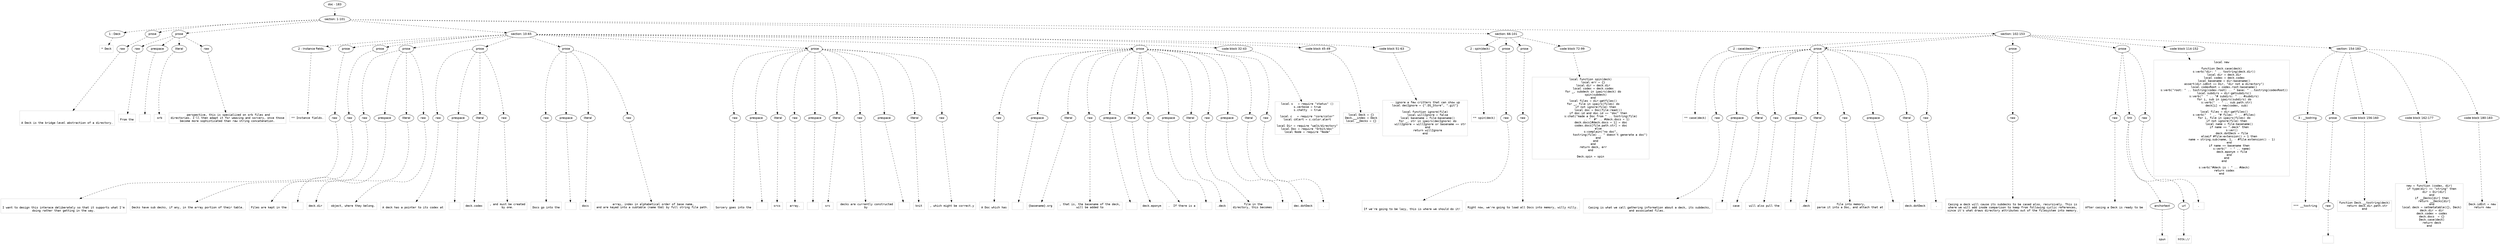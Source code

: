 digraph lpegNode {

node [fontname=Helvetica]
edge [style=dashed]

doc_0 [label="doc - 183"]


doc_0 -> { section_1}
{rank=same; section_1}

section_1 [label="section: 1-101"]


// END RANK doc_0

section_1 -> { header_2 prose_3 prose_4 section_5 section_6 section_7}
{rank=same; header_2 prose_3 prose_4 section_5 section_6 section_7}

header_2 [label="1 : Deck"]

prose_3 [label="prose"]

prose_4 [label="prose"]

section_5 [label="section: 10-65"]

section_6 [label="section: 66-101"]

section_7 [label="section: 102-153"]


// END RANK section_1

header_2 -> leaf_8
leaf_8  [color=Gray,shape=rectangle,fontname=Inconsolata,label="* Deck"]
// END RANK header_2

prose_3 -> { raw_9}
{rank=same; raw_9}

raw_9 [label="raw"]


// END RANK prose_3

raw_9 -> leaf_10
leaf_10  [color=Gray,shape=rectangle,fontname=Inconsolata,label="


A Deck is the bridge-level abstraction of a directory.
"]
// END RANK raw_9

prose_4 -> { raw_11 prespace_12 literal_13 raw_14}
{rank=same; raw_11 prespace_12 literal_13 raw_14}

raw_11 [label="raw"]

prespace_12 [label="prespace"]

literal_13 [label="literal"]

raw_14 [label="raw"]


// END RANK prose_4

raw_11 -> leaf_15
leaf_15  [color=Gray,shape=rectangle,fontname=Inconsolata,label="
From the"]
// END RANK raw_11

prespace_12 -> leaf_16
leaf_16  [color=Gray,shape=rectangle,fontname=Inconsolata,label=" "]
// END RANK prespace_12

literal_13 -> leaf_17
leaf_17  [color=Gray,shape=rectangle,fontname=Inconsolata,label="orb"]
// END RANK literal_13

raw_14 -> leaf_18
leaf_18  [color=Gray,shape=rectangle,fontname=Inconsolata,label=" perspective, this is specialized on orb files and
directories. I'll then adapt it for weaving and sorcery, once those
become more sophisticated than raw string concatenation.
"]
// END RANK raw_14

section_5 -> { header_19 prose_20 prose_21 prose_22 prose_23 prose_24 prose_25 prose_26 codeblock_27 codeblock_28 codeblock_29}
{rank=same; header_19 prose_20 prose_21 prose_22 prose_23 prose_24 prose_25 prose_26 codeblock_27 codeblock_28 codeblock_29}

header_19 [label="2 : Instance fields."]

prose_20 [label="prose"]

prose_21 [label="prose"]

prose_22 [label="prose"]

prose_23 [label="prose"]

prose_24 [label="prose"]

prose_25 [label="prose"]

prose_26 [label="prose"]

codeblock_27 [label="code block 32-43"]

codeblock_28 [label="code block 45-49"]

codeblock_29 [label="code block 51-63"]


// END RANK section_5

header_19 -> leaf_30
leaf_30  [color=Gray,shape=rectangle,fontname=Inconsolata,label="** Instance fields."]
// END RANK header_19

prose_20 -> { raw_31}
{rank=same; raw_31}

raw_31 [label="raw"]


// END RANK prose_20

raw_31 -> leaf_32
leaf_32  [color=Gray,shape=rectangle,fontname=Inconsolata,label="

I want to design this interace deliberately so that it supports what I'm
doing rather than getting in the way.
"]
// END RANK raw_31

prose_21 -> { raw_33}
{rank=same; raw_33}

raw_33 [label="raw"]


// END RANK prose_21

raw_33 -> leaf_34
leaf_34  [color=Gray,shape=rectangle,fontname=Inconsolata,label="
Decks have sub decks, if any, in the array portion of their table.
"]
// END RANK raw_33

prose_22 -> { raw_35 prespace_36 literal_37 raw_38}
{rank=same; raw_35 prespace_36 literal_37 raw_38}

raw_35 [label="raw"]

prespace_36 [label="prespace"]

literal_37 [label="literal"]

raw_38 [label="raw"]


// END RANK prose_22

raw_35 -> leaf_39
leaf_39  [color=Gray,shape=rectangle,fontname=Inconsolata,label="
Files are kept in the"]
// END RANK raw_35

prespace_36 -> leaf_40
leaf_40  [color=Gray,shape=rectangle,fontname=Inconsolata,label=" "]
// END RANK prespace_36

literal_37 -> leaf_41
leaf_41  [color=Gray,shape=rectangle,fontname=Inconsolata,label="deck.dir"]
// END RANK literal_37

raw_38 -> leaf_42
leaf_42  [color=Gray,shape=rectangle,fontname=Inconsolata,label=" object, where they belong.
"]
// END RANK raw_38

prose_23 -> { raw_43 prespace_44 literal_45 raw_46}
{rank=same; raw_43 prespace_44 literal_45 raw_46}

raw_43 [label="raw"]

prespace_44 [label="prespace"]

literal_45 [label="literal"]

raw_46 [label="raw"]


// END RANK prose_23

raw_43 -> leaf_47
leaf_47  [color=Gray,shape=rectangle,fontname=Inconsolata,label="
A deck has a pointer to its codex at"]
// END RANK raw_43

prespace_44 -> leaf_48
leaf_48  [color=Gray,shape=rectangle,fontname=Inconsolata,label=" "]
// END RANK prespace_44

literal_45 -> leaf_49
leaf_49  [color=Gray,shape=rectangle,fontname=Inconsolata,label="deck.codex"]
// END RANK literal_45

raw_46 -> leaf_50
leaf_50  [color=Gray,shape=rectangle,fontname=Inconsolata,label=", and must be created
by one.
"]
// END RANK raw_46

prose_24 -> { raw_51 prespace_52 literal_53 raw_54}
{rank=same; raw_51 prespace_52 literal_53 raw_54}

raw_51 [label="raw"]

prespace_52 [label="prespace"]

literal_53 [label="literal"]

raw_54 [label="raw"]


// END RANK prose_24

raw_51 -> leaf_55
leaf_55  [color=Gray,shape=rectangle,fontname=Inconsolata,label="
Docs go into the"]
// END RANK raw_51

prespace_52 -> leaf_56
leaf_56  [color=Gray,shape=rectangle,fontname=Inconsolata,label=" "]
// END RANK prespace_52

literal_53 -> leaf_57
leaf_57  [color=Gray,shape=rectangle,fontname=Inconsolata,label="docs"]
// END RANK literal_53

raw_54 -> leaf_58
leaf_58  [color=Gray,shape=rectangle,fontname=Inconsolata,label=" array, index in alphabetical order of base name,
and are keyed into a subtable (name tbd) by full string file path.
"]
// END RANK raw_54

prose_25 -> { raw_59 prespace_60 literal_61 raw_62 prespace_63 literal_64 raw_65 prespace_66 literal_67 raw_68}
{rank=same; raw_59 prespace_60 literal_61 raw_62 prespace_63 literal_64 raw_65 prespace_66 literal_67 raw_68}

raw_59 [label="raw"]

prespace_60 [label="prespace"]

literal_61 [label="literal"]

raw_62 [label="raw"]

prespace_63 [label="prespace"]

literal_64 [label="literal"]

raw_65 [label="raw"]

prespace_66 [label="prespace"]

literal_67 [label="literal"]

raw_68 [label="raw"]


// END RANK prose_25

raw_59 -> leaf_69
leaf_69  [color=Gray,shape=rectangle,fontname=Inconsolata,label="
Sorcery goes into the"]
// END RANK raw_59

prespace_60 -> leaf_70
leaf_70  [color=Gray,shape=rectangle,fontname=Inconsolata,label=" "]
// END RANK prespace_60

literal_61 -> leaf_71
leaf_71  [color=Gray,shape=rectangle,fontname=Inconsolata,label="srcs"]
// END RANK literal_61

raw_62 -> leaf_72
leaf_72  [color=Gray,shape=rectangle,fontname=Inconsolata,label=" array. "]
// END RANK raw_62

prespace_63 -> leaf_73
leaf_73  [color=Gray,shape=rectangle,fontname=Inconsolata,label=" "]
// END RANK prespace_63

literal_64 -> leaf_74
leaf_74  [color=Gray,shape=rectangle,fontname=Inconsolata,label="src"]
// END RANK literal_64

raw_65 -> leaf_75
leaf_75  [color=Gray,shape=rectangle,fontname=Inconsolata,label=" decks are currently constructed
by"]
// END RANK raw_65

prespace_66 -> leaf_76
leaf_76  [color=Gray,shape=rectangle,fontname=Inconsolata,label=" "]
// END RANK prespace_66

literal_67 -> leaf_77
leaf_77  [color=Gray,shape=rectangle,fontname=Inconsolata,label="knit"]
// END RANK literal_67

raw_68 -> leaf_78
leaf_78  [color=Gray,shape=rectangle,fontname=Inconsolata,label=", which might be correct.y
"]
// END RANK raw_68

prose_26 -> { raw_79 prespace_80 literal_81 raw_82 prespace_83 literal_84 raw_85 prespace_86 literal_87 raw_88 prespace_89 literal_90 raw_91}
{rank=same; raw_79 prespace_80 literal_81 raw_82 prespace_83 literal_84 raw_85 prespace_86 literal_87 raw_88 prespace_89 literal_90 raw_91}

raw_79 [label="raw"]

prespace_80 [label="prespace"]

literal_81 [label="literal"]

raw_82 [label="raw"]

prespace_83 [label="prespace"]

literal_84 [label="literal"]

raw_85 [label="raw"]

prespace_86 [label="prespace"]

literal_87 [label="literal"]

raw_88 [label="raw"]

prespace_89 [label="prespace"]

literal_90 [label="literal"]

raw_91 [label="raw"]


// END RANK prose_26

raw_79 -> leaf_92
leaf_92  [color=Gray,shape=rectangle,fontname=Inconsolata,label="
A Doc which has"]
// END RANK raw_79

prespace_80 -> leaf_93
leaf_93  [color=Gray,shape=rectangle,fontname=Inconsolata,label=" "]
// END RANK prespace_80

literal_81 -> leaf_94
leaf_94  [color=Gray,shape=rectangle,fontname=Inconsolata,label="{basename}.org"]
// END RANK literal_81

raw_82 -> leaf_95
leaf_95  [color=Gray,shape=rectangle,fontname=Inconsolata,label=", that is, the basename of the deck,
will be added to"]
// END RANK raw_82

prespace_83 -> leaf_96
leaf_96  [color=Gray,shape=rectangle,fontname=Inconsolata,label=" "]
// END RANK prespace_83

literal_84 -> leaf_97
leaf_97  [color=Gray,shape=rectangle,fontname=Inconsolata,label="deck.eponym"]
// END RANK literal_84

raw_85 -> leaf_98
leaf_98  [color=Gray,shape=rectangle,fontname=Inconsolata,label=".  If there is a"]
// END RANK raw_85

prespace_86 -> leaf_99
leaf_99  [color=Gray,shape=rectangle,fontname=Inconsolata,label=" "]
// END RANK prespace_86

literal_87 -> leaf_100
leaf_100  [color=Gray,shape=rectangle,fontname=Inconsolata,label=".deck"]
// END RANK literal_87

raw_88 -> leaf_101
leaf_101  [color=Gray,shape=rectangle,fontname=Inconsolata,label=" file in the
directory, this becomes"]
// END RANK raw_88

prespace_89 -> leaf_102
leaf_102  [color=Gray,shape=rectangle,fontname=Inconsolata,label=" "]
// END RANK prespace_89

literal_90 -> leaf_103
leaf_103  [color=Gray,shape=rectangle,fontname=Inconsolata,label="dec.dotDeck"]
// END RANK literal_90

raw_91 -> leaf_104
leaf_104  [color=Gray,shape=rectangle,fontname=Inconsolata,label=".
"]
// END RANK raw_91

codeblock_27 -> leaf_105
leaf_105  [color=Gray,shape=rectangle,fontname=Inconsolata,label="local s   = require \"status\" ()
s.verbose = true
s.chatty  = true

local c   = require \"core/color\"
local cAlert = c.color.alert

local Dir = require \"walk/directory\"
local Doc = require \"Orbit/doc\"
local Node = require \"Node\""]
// END RANK codeblock_27

codeblock_28 -> leaf_106
leaf_106  [color=Gray,shape=rectangle,fontname=Inconsolata,label="local Deck = {}
Deck.__index = Deck
local __Decks = {}"]
// END RANK codeblock_28

codeblock_29 -> leaf_107
leaf_107  [color=Gray,shape=rectangle,fontname=Inconsolata,label="-- ignore a few critters that can show up
local decIgnore = {\".DS_Store\", \".git\"}

local function ignore(file)
   local willIgnore = false
   local basename = file:basename()
   for _, str in ipairs(decIgnore) do
      willIgnore = willIgnore or basename == str
   end
   return willIgnore
end"]
// END RANK codeblock_29

section_6 -> { header_108 prose_109 prose_110 codeblock_111}
{rank=same; header_108 prose_109 prose_110 codeblock_111}

header_108 [label="2 : spin(deck)"]

prose_109 [label="prose"]

prose_110 [label="prose"]

codeblock_111 [label="code block 72-99"]


// END RANK section_6

header_108 -> leaf_112
leaf_112  [color=Gray,shape=rectangle,fontname=Inconsolata,label="** spin(deck)"]
// END RANK header_108

prose_109 -> { raw_113}
{rank=same; raw_113}

raw_113 [label="raw"]


// END RANK prose_109

raw_113 -> leaf_114
leaf_114  [color=Gray,shape=rectangle,fontname=Inconsolata,label="

If we're going to be lazy, this is where we should do it!
"]
// END RANK raw_113

prose_110 -> { raw_115}
{rank=same; raw_115}

raw_115 [label="raw"]


// END RANK prose_110

raw_115 -> leaf_116
leaf_116  [color=Gray,shape=rectangle,fontname=Inconsolata,label="
Right now, we're going to load all Docs into memory, willy nilly.
"]
// END RANK raw_115

codeblock_111 -> leaf_117
leaf_117  [color=Gray,shape=rectangle,fontname=Inconsolata,label="local function spin(deck)
   local err = {}
   local dir = deck.dir
   local codex = deck.codex
   for _, subdeck in ipairs(deck) do
      spin(subdeck)
   end
   local files = dir:getfiles()
   for _, file in ipairs(files) do
      if not ignore(file) then
         local doc = Doc(file:read())
         if doc.id and doc.id == \"doc\" then
            s:chat(\"made a Doc from \" .. tostring(file)
                   .. \"  #\" .. #deck.docs + 1)
            deck.docs[#deck.docs + 1] = doc
            codex.docs[file.path.str] = doc
         else
            s:complain(\"no doc\",
                       tostring(file) .. \" doesn't generate a doc\")
         end
      end
   end
   return deck, err
end

Deck.spin = spin"]
// END RANK codeblock_111

section_7 -> { header_118 prose_119 prose_120 prose_121 codeblock_122 section_123}
{rank=same; header_118 prose_119 prose_120 prose_121 codeblock_122 section_123}

header_118 [label="2 : case(deck)"]

prose_119 [label="prose"]

prose_120 [label="prose"]

prose_121 [label="prose"]

codeblock_122 [label="code block 114-152"]

section_123 [label="section: 154-183"]


// END RANK section_7

header_118 -> leaf_124
leaf_124  [color=Gray,shape=rectangle,fontname=Inconsolata,label="** case(deck)"]
// END RANK header_118

prose_119 -> { raw_125 prespace_126 literal_127 raw_128 prespace_129 literal_130 raw_131 prespace_132 literal_133 raw_134}
{rank=same; raw_125 prespace_126 literal_127 raw_128 prespace_129 literal_130 raw_131 prespace_132 literal_133 raw_134}

raw_125 [label="raw"]

prespace_126 [label="prespace"]

literal_127 [label="literal"]

raw_128 [label="raw"]

prespace_129 [label="prespace"]

literal_130 [label="literal"]

raw_131 [label="raw"]

prespace_132 [label="prespace"]

literal_133 [label="literal"]

raw_134 [label="raw"]


// END RANK prose_119

raw_125 -> leaf_135
leaf_135  [color=Gray,shape=rectangle,fontname=Inconsolata,label="

  Casing is what we call gathering information about a deck, its subdecks,
and associated files. "]
// END RANK raw_125

prespace_126 -> leaf_136
leaf_136  [color=Gray,shape=rectangle,fontname=Inconsolata,label=" "]
// END RANK prespace_126

literal_127 -> leaf_137
leaf_137  [color=Gray,shape=rectangle,fontname=Inconsolata,label="case"]
// END RANK literal_127

raw_128 -> leaf_138
leaf_138  [color=Gray,shape=rectangle,fontname=Inconsolata,label=" will also pull the"]
// END RANK raw_128

prespace_129 -> leaf_139
leaf_139  [color=Gray,shape=rectangle,fontname=Inconsolata,label=" "]
// END RANK prespace_129

literal_130 -> leaf_140
leaf_140  [color=Gray,shape=rectangle,fontname=Inconsolata,label=".deck"]
// END RANK literal_130

raw_131 -> leaf_141
leaf_141  [color=Gray,shape=rectangle,fontname=Inconsolata,label=" file into memory,
parse it into a Doc, and attach that at"]
// END RANK raw_131

prespace_132 -> leaf_142
leaf_142  [color=Gray,shape=rectangle,fontname=Inconsolata,label=" "]
// END RANK prespace_132

literal_133 -> leaf_143
leaf_143  [color=Gray,shape=rectangle,fontname=Inconsolata,label="deck.dotDeck"]
// END RANK literal_133

raw_134 -> leaf_144
leaf_144  [color=Gray,shape=rectangle,fontname=Inconsolata,label=".
"]
// END RANK raw_134

prose_120 -> { raw_145}
{rank=same; raw_145}

raw_145 [label="raw"]


// END RANK prose_120

raw_145 -> leaf_146
leaf_146  [color=Gray,shape=rectangle,fontname=Inconsolata,label="
Casing a deck will cause its subdecks to be cased also, recursively. This is
where we will add inode comparison to keep from following cyclic references,
since it's what draws directory attributes out of the filesystem into memory.
"]
// END RANK raw_145

prose_121 -> { raw_147 link_148 raw_149}
{rank=same; raw_147 link_148 raw_149}

raw_147 [label="raw"]

link_148 [label="link"]

raw_149 [label="raw"]


// END RANK prose_121

raw_147 -> leaf_150
leaf_150  [color=Gray,shape=rectangle,fontname=Inconsolata,label="
After casing a Deck is ready to be "]
// END RANK raw_147

link_148 -> { anchortext_151 url_152}
{rank=same; anchortext_151 url_152}

anchortext_151 [label="anchortext"]

url_152 [label="url"]


// END RANK link_148

anchortext_151 -> leaf_153
leaf_153  [color=Gray,shape=rectangle,fontname=Inconsolata,label="spun"]
// END RANK anchortext_151

url_152 -> leaf_154
leaf_154  [color=Gray,shape=rectangle,fontname=Inconsolata,label="httk://"]
// END RANK url_152

raw_149 -> leaf_155
leaf_155  [color=Gray,shape=rectangle,fontname=Inconsolata,label=".
"]
// END RANK raw_149

codeblock_122 -> leaf_156
leaf_156  [color=Gray,shape=rectangle,fontname=Inconsolata,label="local new

function Deck.case(deck)
   s:verb(\"dir: \" .. tostring(deck.dir))
   local dir = deck.dir
   local codex = deck.codex
   local basename = dir:basename()
   assert(dir.idEst == Dir, \"dir not a directory\")
   local codexRoot = codex.root:basename()
   s:verb(\"root: \" .. tostring(codex.root) .. \" base: \" ..tostring(codexRoot))
   local subdirs = dir:getsubdirs()
   s:verb(\"  \" .. \"# subdirs: \" .. #subdirs)
   for i, sub in ipairs(subdirs) do
      s:verb(\"  - \" .. sub.path.str)
      deck[i] = new(codex, sub)
   end
   local files = dir:getfiles()
   s:verb(\"  \" .. \"# files: \" .. #files)
   for i, file in ipairs(files) do
      if not ignore(file) then
         local name = file:basename()
         if name == \".deck\" then
            s:ver()
            deck.dotDeck = file
         elseif #file:extension() > 1 then
            name = string.sub(name, 1, - #file:extension() - 1)
         end
         if name == basename then
            s:verb(\"  ~ \" .. name)
            deck.eponym = file
         end
      end
   end

   s:verb(\"#deck is : \" .. #deck)
   return codex
end"]
// END RANK codeblock_122

section_123 -> { header_157 prose_158 codeblock_159 codeblock_160 codeblock_161}
{rank=same; header_157 prose_158 codeblock_159 codeblock_160 codeblock_161}

header_157 [label="3 : __tostring"]

prose_158 [label="prose"]

codeblock_159 [label="code block 156-160"]

codeblock_160 [label="code block 162-177"]

codeblock_161 [label="code block 180-183"]


// END RANK section_123

header_157 -> leaf_162
leaf_162  [color=Gray,shape=rectangle,fontname=Inconsolata,label="*** __tostring"]
// END RANK header_157

prose_158 -> { raw_163}
{rank=same; raw_163}

raw_163 [label="raw"]


// END RANK prose_158

raw_163 -> leaf_164
leaf_164  [color=Gray,shape=rectangle,fontname=Inconsolata,label="
"]
// END RANK raw_163

codeblock_159 -> leaf_165
leaf_165  [color=Gray,shape=rectangle,fontname=Inconsolata,label="function Deck.__tostring(deck)
   return deck.dir.path.str
end"]
// END RANK codeblock_159

codeblock_160 -> leaf_166
leaf_166  [color=Gray,shape=rectangle,fontname=Inconsolata,label="new = function (codex, dir)
   if type(dir) == \"string\" then
      dir = Dir(dir)
   end
   if __Decks[dir] then
      return __Decks[dir]
   end
   local deck = setmetatable({}, Deck)
   deck.dir = dir
   deck.codex = codex
   deck.docs  = {}
   Deck.case(deck)
   return deck
end"]
// END RANK codeblock_160

codeblock_161 -> leaf_167
leaf_167  [color=Gray,shape=rectangle,fontname=Inconsolata,label="Deck.idEst = new
return new"]
// END RANK codeblock_161


}
